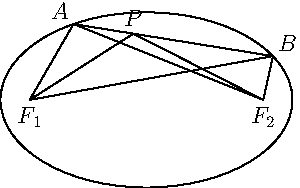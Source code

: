 
import geometry;

size(150);

real a = 5;
real b = 3;
real c = sqrt(a^2-b^2);

pair O = (0, 0);
pair F1 = (-1 * c, 0);
pair F2 = (c, 0);
label("$F_1$", F1, S);
label("$F_2$", F2, S);

path oval = ellipse(O, a, b);
draw(oval);

real theta1 = 2 * pi / 3;
real theta2 = pi / 6;

pair A = (a * cos(theta1), b * sin(theta1));
pair B = (a * cos(theta2), b * sin(theta2));
label("$A$", A, NW);
label("$B$", B, NE);

draw(A -- B);
draw(A -- F1);
draw(A -- F2);
draw(B -- F1);
draw(B -- F2);

real t = 0.3;
pair P = ((1-t)*A.x+t*B.x, (1-t)*A.y+t*B.y);
label("$P$", P, N);

draw(P -- F1);
draw(P -- F2);

	  
